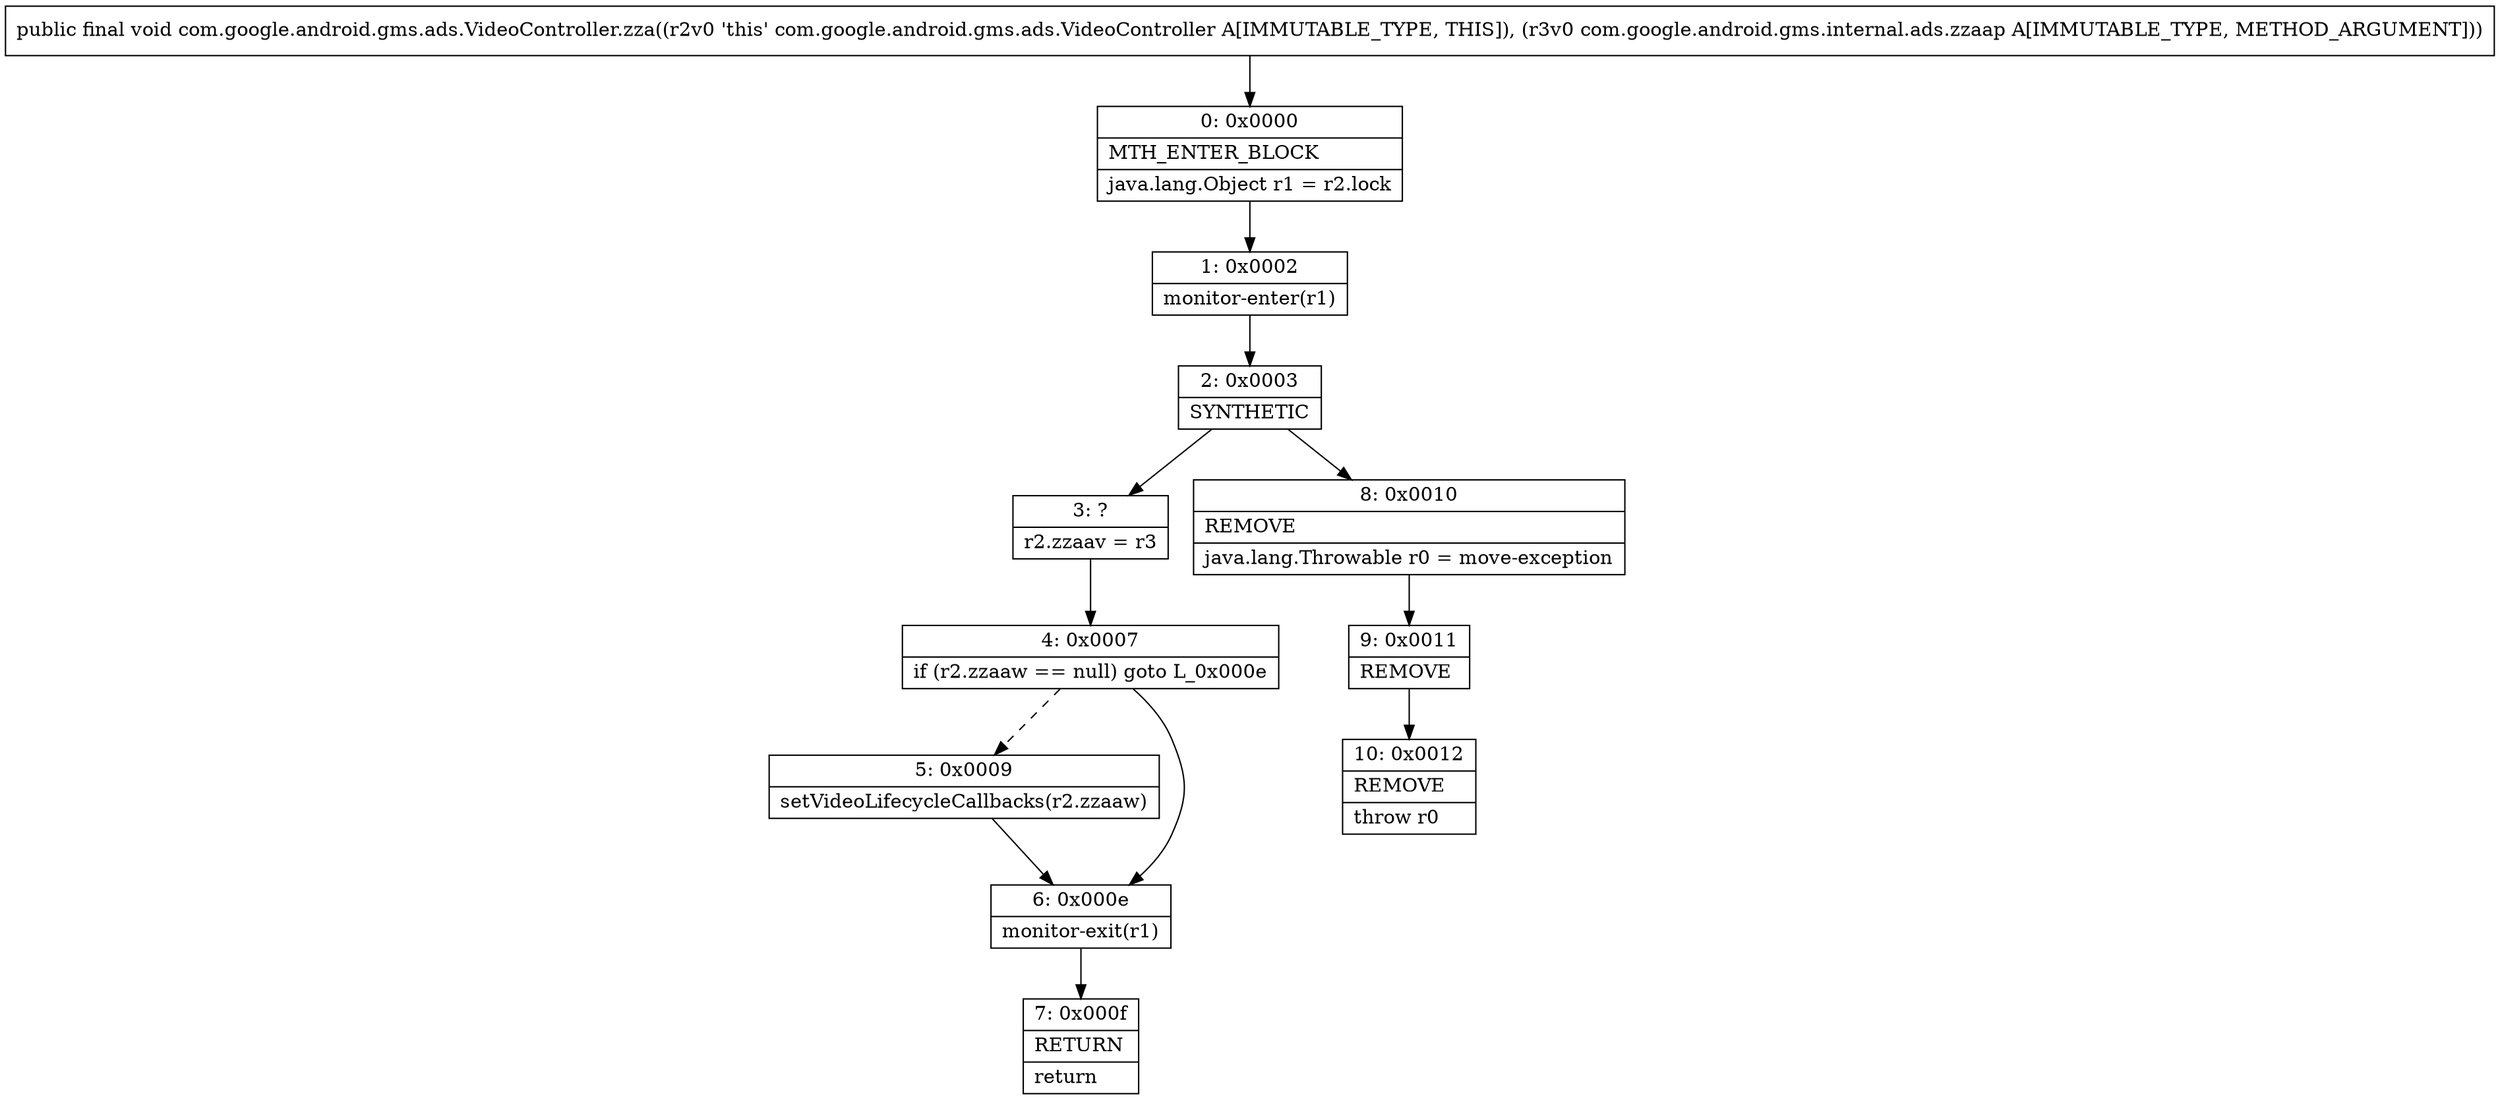 digraph "CFG forcom.google.android.gms.ads.VideoController.zza(Lcom\/google\/android\/gms\/internal\/ads\/zzaap;)V" {
Node_0 [shape=record,label="{0\:\ 0x0000|MTH_ENTER_BLOCK\l|java.lang.Object r1 = r2.lock\l}"];
Node_1 [shape=record,label="{1\:\ 0x0002|monitor\-enter(r1)\l}"];
Node_2 [shape=record,label="{2\:\ 0x0003|SYNTHETIC\l}"];
Node_3 [shape=record,label="{3\:\ ?|r2.zzaav = r3\l}"];
Node_4 [shape=record,label="{4\:\ 0x0007|if (r2.zzaaw == null) goto L_0x000e\l}"];
Node_5 [shape=record,label="{5\:\ 0x0009|setVideoLifecycleCallbacks(r2.zzaaw)\l}"];
Node_6 [shape=record,label="{6\:\ 0x000e|monitor\-exit(r1)\l}"];
Node_7 [shape=record,label="{7\:\ 0x000f|RETURN\l|return\l}"];
Node_8 [shape=record,label="{8\:\ 0x0010|REMOVE\l|java.lang.Throwable r0 = move\-exception\l}"];
Node_9 [shape=record,label="{9\:\ 0x0011|REMOVE\l}"];
Node_10 [shape=record,label="{10\:\ 0x0012|REMOVE\l|throw r0\l}"];
MethodNode[shape=record,label="{public final void com.google.android.gms.ads.VideoController.zza((r2v0 'this' com.google.android.gms.ads.VideoController A[IMMUTABLE_TYPE, THIS]), (r3v0 com.google.android.gms.internal.ads.zzaap A[IMMUTABLE_TYPE, METHOD_ARGUMENT])) }"];
MethodNode -> Node_0;
Node_0 -> Node_1;
Node_1 -> Node_2;
Node_2 -> Node_3;
Node_2 -> Node_8;
Node_3 -> Node_4;
Node_4 -> Node_5[style=dashed];
Node_4 -> Node_6;
Node_5 -> Node_6;
Node_6 -> Node_7;
Node_8 -> Node_9;
Node_9 -> Node_10;
}

